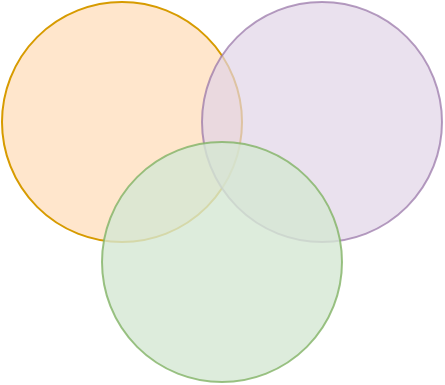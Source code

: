 <mxfile version="10.6.7" type="github"><diagram id="VMfol8OG0fr4fw2mploE" name="Page-1"><mxGraphModel dx="754" dy="467" grid="1" gridSize="10" guides="1" tooltips="1" connect="1" arrows="1" fold="1" page="1" pageScale="1" pageWidth="850" pageHeight="1100" math="0" shadow="0"><root><mxCell id="0"/><mxCell id="1" parent="0"/><mxCell id="rh6DzMe_vnUy0mxHxlM8-1" value="" style="ellipse;whiteSpace=wrap;html=1;aspect=fixed;fillColor=#ffe6cc;strokeColor=#d79b00;" vertex="1" parent="1"><mxGeometry x="210" y="80" width="120" height="120" as="geometry"/></mxCell><mxCell id="rh6DzMe_vnUy0mxHxlM8-2" value="" style="ellipse;whiteSpace=wrap;html=1;aspect=fixed;fillColor=#e1d5e7;strokeColor=#9673a6;opacity=70;" vertex="1" parent="1"><mxGeometry x="310" y="80" width="120" height="120" as="geometry"/></mxCell><mxCell id="rh6DzMe_vnUy0mxHxlM8-3" value="" style="ellipse;whiteSpace=wrap;html=1;aspect=fixed;fillColor=#d5e8d4;strokeColor=#82b366;opacity=80;" vertex="1" parent="1"><mxGeometry x="260" y="150" width="120" height="120" as="geometry"/></mxCell></root></mxGraphModel></diagram></mxfile>
